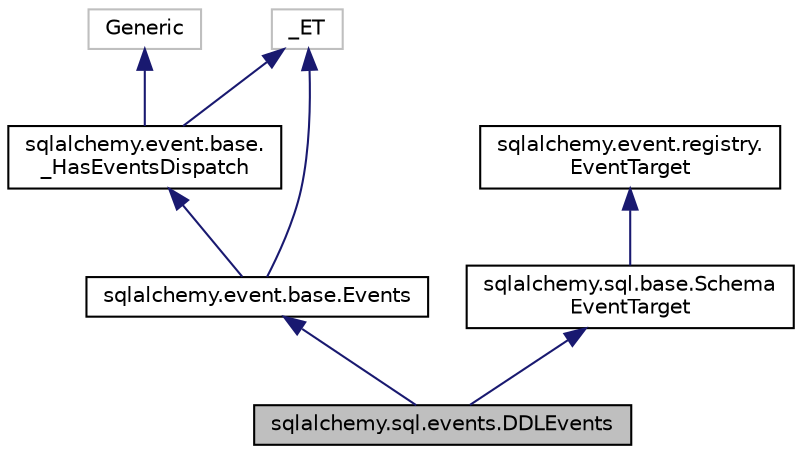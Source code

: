 digraph "sqlalchemy.sql.events.DDLEvents"
{
 // LATEX_PDF_SIZE
  edge [fontname="Helvetica",fontsize="10",labelfontname="Helvetica",labelfontsize="10"];
  node [fontname="Helvetica",fontsize="10",shape=record];
  Node1 [label="sqlalchemy.sql.events.DDLEvents",height=0.2,width=0.4,color="black", fillcolor="grey75", style="filled", fontcolor="black",tooltip=" "];
  Node2 -> Node1 [dir="back",color="midnightblue",fontsize="10",style="solid",fontname="Helvetica"];
  Node2 [label="sqlalchemy.event.base.Events",height=0.2,width=0.4,color="black", fillcolor="white", style="filled",URL="$classsqlalchemy_1_1event_1_1base_1_1Events.html",tooltip=" "];
  Node3 -> Node2 [dir="back",color="midnightblue",fontsize="10",style="solid",fontname="Helvetica"];
  Node3 [label="sqlalchemy.event.base.\l_HasEventsDispatch",height=0.2,width=0.4,color="black", fillcolor="white", style="filled",URL="$classsqlalchemy_1_1event_1_1base_1_1__HasEventsDispatch.html",tooltip=" "];
  Node4 -> Node3 [dir="back",color="midnightblue",fontsize="10",style="solid",fontname="Helvetica"];
  Node4 [label="Generic",height=0.2,width=0.4,color="grey75", fillcolor="white", style="filled",tooltip=" "];
  Node5 -> Node3 [dir="back",color="midnightblue",fontsize="10",style="solid",fontname="Helvetica"];
  Node5 [label="_ET",height=0.2,width=0.4,color="grey75", fillcolor="white", style="filled",tooltip=" "];
  Node5 -> Node2 [dir="back",color="midnightblue",fontsize="10",style="solid",fontname="Helvetica"];
  Node6 -> Node1 [dir="back",color="midnightblue",fontsize="10",style="solid",fontname="Helvetica"];
  Node6 [label="sqlalchemy.sql.base.Schema\lEventTarget",height=0.2,width=0.4,color="black", fillcolor="white", style="filled",URL="$classsqlalchemy_1_1sql_1_1base_1_1SchemaEventTarget.html",tooltip=" "];
  Node7 -> Node6 [dir="back",color="midnightblue",fontsize="10",style="solid",fontname="Helvetica"];
  Node7 [label="sqlalchemy.event.registry.\lEventTarget",height=0.2,width=0.4,color="black", fillcolor="white", style="filled",URL="$classsqlalchemy_1_1event_1_1registry_1_1EventTarget.html",tooltip=" "];
}
